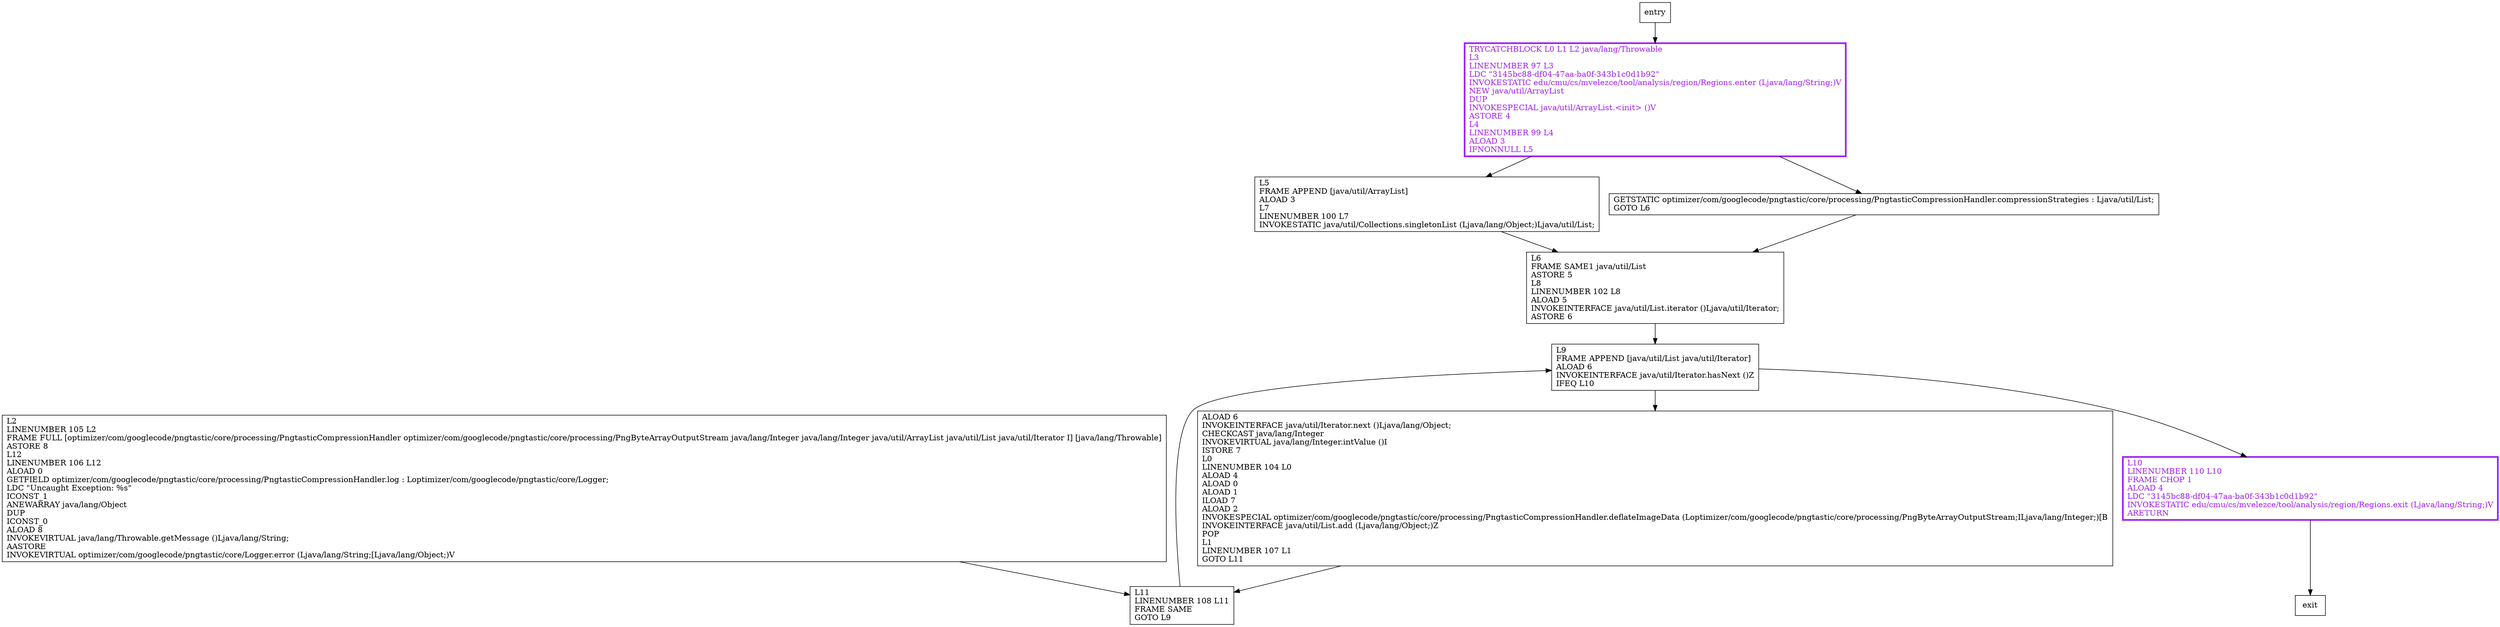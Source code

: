 digraph deflateImageDataSerially {
node [shape=record];
773287892 [label="TRYCATCHBLOCK L0 L1 L2 java/lang/Throwable\lL3\lLINENUMBER 97 L3\lLDC \"3145bc88-df04-47aa-ba0f-343b1c0d1b92\"\lINVOKESTATIC edu/cmu/cs/mvelezce/tool/analysis/region/Regions.enter (Ljava/lang/String;)V\lNEW java/util/ArrayList\lDUP\lINVOKESPECIAL java/util/ArrayList.\<init\> ()V\lASTORE 4\lL4\lLINENUMBER 99 L4\lALOAD 3\lIFNONNULL L5\l"];
1034239249 [label="L5\lFRAME APPEND [java/util/ArrayList]\lALOAD 3\lL7\lLINENUMBER 100 L7\lINVOKESTATIC java/util/Collections.singletonList (Ljava/lang/Object;)Ljava/util/List;\l"];
1920177626 [label="ALOAD 6\lINVOKEINTERFACE java/util/Iterator.next ()Ljava/lang/Object;\lCHECKCAST java/lang/Integer\lINVOKEVIRTUAL java/lang/Integer.intValue ()I\lISTORE 7\lL0\lLINENUMBER 104 L0\lALOAD 4\lALOAD 0\lALOAD 1\lILOAD 7\lALOAD 2\lINVOKESPECIAL optimizer/com/googlecode/pngtastic/core/processing/PngtasticCompressionHandler.deflateImageData (Loptimizer/com/googlecode/pngtastic/core/processing/PngByteArrayOutputStream;ILjava/lang/Integer;)[B\lINVOKEINTERFACE java/util/List.add (Ljava/lang/Object;)Z\lPOP\lL1\lLINENUMBER 107 L1\lGOTO L11\l"];
855996340 [label="L11\lLINENUMBER 108 L11\lFRAME SAME\lGOTO L9\l"];
1993924743 [label="L2\lLINENUMBER 105 L2\lFRAME FULL [optimizer/com/googlecode/pngtastic/core/processing/PngtasticCompressionHandler optimizer/com/googlecode/pngtastic/core/processing/PngByteArrayOutputStream java/lang/Integer java/lang/Integer java/util/ArrayList java/util/List java/util/Iterator I] [java/lang/Throwable]\lASTORE 8\lL12\lLINENUMBER 106 L12\lALOAD 0\lGETFIELD optimizer/com/googlecode/pngtastic/core/processing/PngtasticCompressionHandler.log : Loptimizer/com/googlecode/pngtastic/core/Logger;\lLDC \"Uncaught Exception: %s\"\lICONST_1\lANEWARRAY java/lang/Object\lDUP\lICONST_0\lALOAD 8\lINVOKEVIRTUAL java/lang/Throwable.getMessage ()Ljava/lang/String;\lAASTORE\lINVOKEVIRTUAL optimizer/com/googlecode/pngtastic/core/Logger.error (Ljava/lang/String;[Ljava/lang/Object;)V\l"];
1935067594 [label="L6\lFRAME SAME1 java/util/List\lASTORE 5\lL8\lLINENUMBER 102 L8\lALOAD 5\lINVOKEINTERFACE java/util/List.iterator ()Ljava/util/Iterator;\lASTORE 6\l"];
1714053563 [label="L10\lLINENUMBER 110 L10\lFRAME CHOP 1\lALOAD 4\lLDC \"3145bc88-df04-47aa-ba0f-343b1c0d1b92\"\lINVOKESTATIC edu/cmu/cs/mvelezce/tool/analysis/region/Regions.exit (Ljava/lang/String;)V\lARETURN\l"];
632062843 [label="GETSTATIC optimizer/com/googlecode/pngtastic/core/processing/PngtasticCompressionHandler.compressionStrategies : Ljava/util/List;\lGOTO L6\l"];
1137340510 [label="L9\lFRAME APPEND [java/util/List java/util/Iterator]\lALOAD 6\lINVOKEINTERFACE java/util/Iterator.hasNext ()Z\lIFEQ L10\l"];
entry;
exit;
773287892 -> 1034239249;
773287892 -> 632062843;
1034239249 -> 1935067594;
1920177626 -> 855996340;
855996340 -> 1137340510;
entry -> 773287892;
1993924743 -> 855996340;
1935067594 -> 1137340510;
1714053563 -> exit;
632062843 -> 1935067594;
1137340510 -> 1920177626;
1137340510 -> 1714053563;
773287892[fontcolor="purple", penwidth=3, color="purple"];
1714053563[fontcolor="purple", penwidth=3, color="purple"];
}
